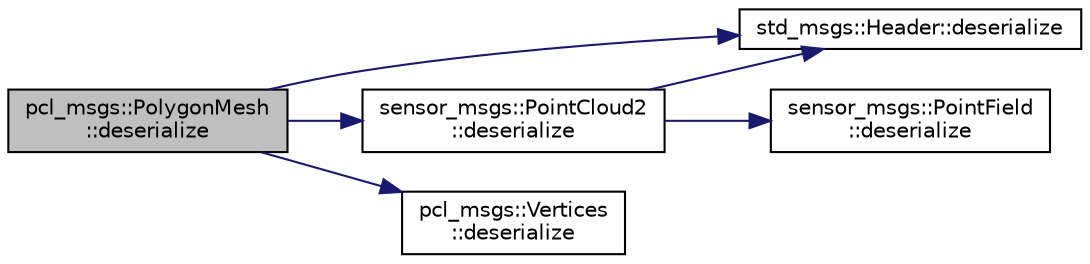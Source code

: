 digraph "pcl_msgs::PolygonMesh::deserialize"
{
  edge [fontname="Helvetica",fontsize="10",labelfontname="Helvetica",labelfontsize="10"];
  node [fontname="Helvetica",fontsize="10",shape=record];
  rankdir="LR";
  Node1 [label="pcl_msgs::PolygonMesh\l::deserialize",height=0.2,width=0.4,color="black", fillcolor="grey75", style="filled" fontcolor="black"];
  Node1 -> Node2 [color="midnightblue",fontsize="10",style="solid",fontname="Helvetica"];
  Node2 [label="std_msgs::Header::deserialize",height=0.2,width=0.4,color="black", fillcolor="white", style="filled",URL="$classstd__msgs_1_1_header.html#a077354cf11d752b6f4fc7c437ec29ac2"];
  Node1 -> Node3 [color="midnightblue",fontsize="10",style="solid",fontname="Helvetica"];
  Node3 [label="sensor_msgs::PointCloud2\l::deserialize",height=0.2,width=0.4,color="black", fillcolor="white", style="filled",URL="$classsensor__msgs_1_1_point_cloud2.html#a78b844004a074c71de508f95bdfc00e9"];
  Node3 -> Node2 [color="midnightblue",fontsize="10",style="solid",fontname="Helvetica"];
  Node3 -> Node4 [color="midnightblue",fontsize="10",style="solid",fontname="Helvetica"];
  Node4 [label="sensor_msgs::PointField\l::deserialize",height=0.2,width=0.4,color="black", fillcolor="white", style="filled",URL="$classsensor__msgs_1_1_point_field.html#a3974596828ad2b8d9d6b66abf26a7eba"];
  Node1 -> Node5 [color="midnightblue",fontsize="10",style="solid",fontname="Helvetica"];
  Node5 [label="pcl_msgs::Vertices\l::deserialize",height=0.2,width=0.4,color="black", fillcolor="white", style="filled",URL="$classpcl__msgs_1_1_vertices.html#a54e611286fe99b948ddf90452f3144ea"];
}
